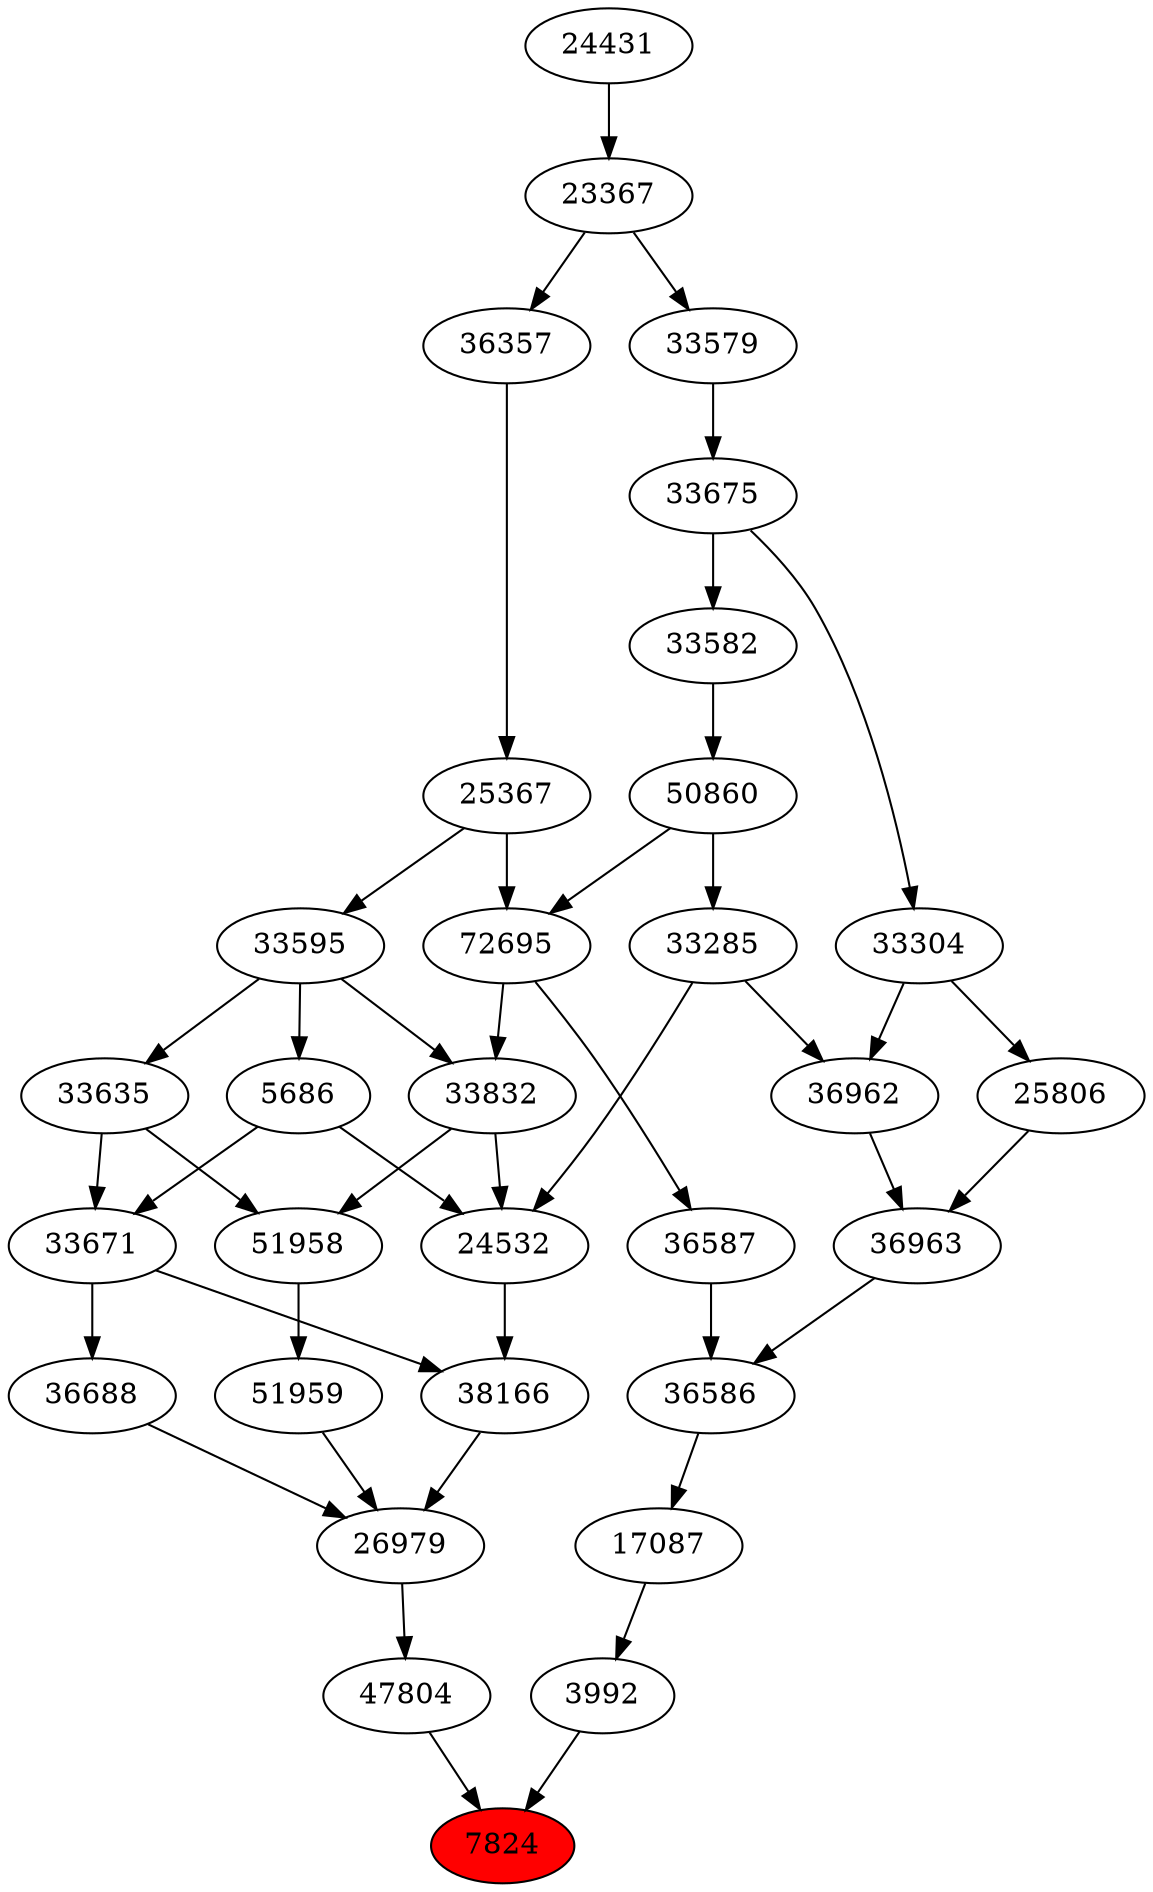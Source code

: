 strict digraph{ 
7824 [label="7824" fillcolor=red style=filled]
47804 -> 7824
3992 -> 7824
47804 [label="47804"]
26979 -> 47804
3992 [label="3992"]
17087 -> 3992
26979 [label="26979"]
36688 -> 26979
38166 -> 26979
51959 -> 26979
17087 [label="17087"]
36586 -> 17087
36688 [label="36688"]
33671 -> 36688
38166 [label="38166"]
24532 -> 38166
33671 -> 38166
51959 [label="51959"]
51958 -> 51959
36586 [label="36586"]
36587 -> 36586
36963 -> 36586
33671 [label="33671"]
5686 -> 33671
33635 -> 33671
24532 [label="24532"]
33285 -> 24532
5686 -> 24532
33832 -> 24532
51958 [label="51958"]
33832 -> 51958
33635 -> 51958
36587 [label="36587"]
72695 -> 36587
36963 [label="36963"]
36962 -> 36963
25806 -> 36963
5686 [label="5686"]
33595 -> 5686
33635 [label="33635"]
33595 -> 33635
33285 [label="33285"]
50860 -> 33285
33832 [label="33832"]
72695 -> 33832
33595 -> 33832
72695 [label="72695"]
50860 -> 72695
25367 -> 72695
36962 [label="36962"]
33285 -> 36962
33304 -> 36962
25806 [label="25806"]
33304 -> 25806
33595 [label="33595"]
25367 -> 33595
50860 [label="50860"]
33582 -> 50860
25367 [label="25367"]
36357 -> 25367
33304 [label="33304"]
33675 -> 33304
33582 [label="33582"]
33675 -> 33582
36357 [label="36357"]
23367 -> 36357
33675 [label="33675"]
33579 -> 33675
23367 [label="23367"]
24431 -> 23367
33579 [label="33579"]
23367 -> 33579
24431 [label="24431"]
}